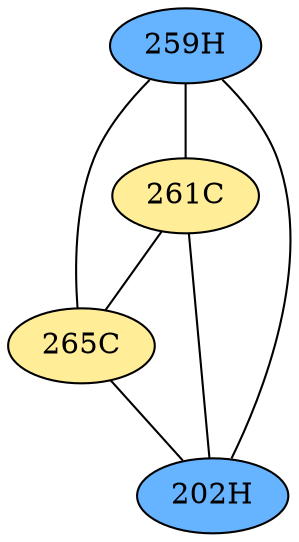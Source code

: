 // The Round Table
graph {
	"259H" [fillcolor="#66B3FF" style=radial]
	"261C" [fillcolor="#FFED97" style=radial]
	"259H" -- "261C" [penwidth=1]
	"259H" [fillcolor="#66B3FF" style=radial]
	"265C" [fillcolor="#FFED97" style=radial]
	"259H" -- "265C" [penwidth=1]
	"259H" [fillcolor="#66B3FF" style=radial]
	"202H" [fillcolor="#66B3FF" style=radial]
	"259H" -- "202H" [penwidth=1]
	"261C" [fillcolor="#FFED97" style=radial]
	"265C" [fillcolor="#FFED97" style=radial]
	"261C" -- "265C" [penwidth=1]
	"261C" [fillcolor="#FFED97" style=radial]
	"202H" [fillcolor="#66B3FF" style=radial]
	"261C" -- "202H" [penwidth=1]
	"265C" [fillcolor="#FFED97" style=radial]
	"202H" [fillcolor="#66B3FF" style=radial]
	"265C" -- "202H" [penwidth=1]
}
